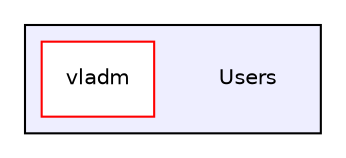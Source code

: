 digraph "C:/Users" {
  compound=true
  node [ fontsize="10", fontname="Helvetica"];
  edge [ labelfontsize="10", labelfontname="Helvetica"];
  subgraph clusterdir_d522931ffa1371640980b621734a4381 {
    graph [ bgcolor="#eeeeff", pencolor="black", label="" URL="dir_d522931ffa1371640980b621734a4381.html"];
    dir_d522931ffa1371640980b621734a4381 [shape=plaintext label="Users"];
    dir_bbaaa58e6f69e592fdbf9ee7c55369a4 [shape=box label="vladm" color="red" fillcolor="white" style="filled" URL="dir_bbaaa58e6f69e592fdbf9ee7c55369a4.html"];
  }
}
